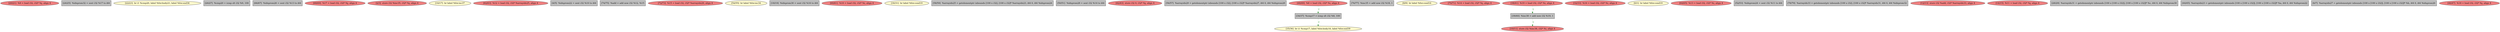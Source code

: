 
digraph G {


node898 [fillcolor=lightcoral,label="[20/21]  %9 = load i32, i32* %j, align 4",shape=ellipse,style=filled ]
node897 [fillcolor=grey,label="[24/25]  %idxprom32 = sext i32 %17 to i64",shape=rectangle,style=filled ]
node899 [fillcolor=lemonchiffon,label="[22/23]  br i1 %cmp20, label %for.body21, label %for.end36",shape=ellipse,style=filled ]
node896 [fillcolor=grey,label="[26/27]  %cmp20 = icmp slt i32 %9, 100",shape=rectangle,style=filled ]
node874 [fillcolor=grey,label="[66/67]  %idxprom26 = sext i32 %13 to i64",shape=rectangle,style=filled ]
node875 [fillcolor=lightcoral,label="[68/69]  %17 = load i32, i32* %j, align 4",shape=ellipse,style=filled ]
node869 [fillcolor=lightcoral,label="[2/3]  store i32 %inc35, i32* %j, align 4",shape=ellipse,style=filled ]
node865 [fillcolor=lemonchiffon,label="[16/17]  br label %for.inc37",shape=ellipse,style=filled ]
node885 [fillcolor=lightcoral,label="[62/63]  %12 = load i32, i32* %arrayidx25, align 4",shape=ellipse,style=filled ]
node870 [fillcolor=grey,label="[4/5]  %idxprom22 = sext i32 %10 to i64",shape=rectangle,style=filled ]
node882 [fillcolor=grey,label="[74/75]  %add = add nsw i32 %12, %15",shape=rectangle,style=filled ]
node887 [fillcolor=lightcoral,label="[72/73]  %15 = load i32, i32* %arrayidx29, align 4",shape=ellipse,style=filled ]
node867 [fillcolor=lemonchiffon,label="[54/55]  br label %for.inc34",shape=ellipse,style=filled ]
node866 [fillcolor=grey,label="[18/19]  %idxprom30 = sext i32 %16 to i64",shape=rectangle,style=filled ]
node884 [fillcolor=lightcoral,label="[60/61]  %10 = load i32, i32* %i, align 4",shape=ellipse,style=filled ]
node863 [fillcolor=lemonchiffon,label="[30/31]  br label %for.cond19",shape=ellipse,style=filled ]
node883 [fillcolor=grey,label="[58/59]  %arrayidx25 = getelementptr inbounds [100 x i32], [100 x i32]* %arrayidx23, i64 0, i64 %idxprom24",shape=rectangle,style=filled ]
node873 [fillcolor=grey,label="[50/51]  %idxprom28 = sext i32 %14 to i64",shape=rectangle,style=filled ]
node889 [fillcolor=lightcoral,label="[42/43]  store i32 0, i32* %j, align 4",shape=ellipse,style=filled ]
node868 [fillcolor=grey,label="[56/57]  %arrayidx29 = getelementptr inbounds [100 x i32], [100 x i32]* %arrayidx27, i64 0, i64 %idxprom28",shape=rectangle,style=filled ]
node872 [fillcolor=lightcoral,label="[48/49]  %8 = load i32, i32* %i, align 4",shape=ellipse,style=filled ]
node880 [fillcolor=grey,label="[76/77]  %inc35 = add nsw i32 %18, 1",shape=rectangle,style=filled ]
node860 [fillcolor=lemonchiffon,label="[8/9]  br label %for.cond16",shape=ellipse,style=filled ]
node886 [fillcolor=lightcoral,label="[70/71]  %14 = load i32, i32* %j, align 4",shape=ellipse,style=filled ]
node861 [fillcolor=lightcoral,label="[10/11]  store i32 %inc38, i32* %i, align 4",shape=ellipse,style=filled ]
node864 [fillcolor=lightcoral,label="[32/33]  %16 = load i32, i32* %i, align 4",shape=ellipse,style=filled ]
node876 [fillcolor=lemonchiffon,label="[0/1]  br label %for.cond19",shape=ellipse,style=filled ]
node877 [fillcolor=lightcoral,label="[64/65]  %13 = load i32, i32* %i, align 4",shape=ellipse,style=filled ]
node878 [fillcolor=grey,label="[52/53]  %idxprom24 = sext i32 %11 to i64",shape=rectangle,style=filled ]
node879 [fillcolor=grey,label="[39/40]  %inc38 = add nsw i32 %19, 1",shape=rectangle,style=filled ]
node881 [fillcolor=grey,label="[78/79]  %arrayidx33 = getelementptr inbounds [100 x i32], [100 x i32]* %arrayidx31, i64 0, i64 %idxprom32",shape=rectangle,style=filled ]
node894 [fillcolor=lemonchiffon,label="[35/36]  br i1 %cmp17, label %for.body18, label %for.end39",shape=ellipse,style=filled ]
node862 [fillcolor=lightcoral,label="[12/13]  store i32 %add, i32* %arrayidx33, align 4",shape=ellipse,style=filled ]
node890 [fillcolor=lightcoral,label="[38/41]  %19 = load i32, i32* %i, align 4",shape=ellipse,style=filled ]
node891 [fillcolor=lightcoral,label="[14/15]  %11 = load i32, i32* %j, align 4",shape=ellipse,style=filled ]
node895 [fillcolor=grey,label="[28/29]  %arrayidx31 = getelementptr inbounds [100 x [100 x i32]], [100 x [100 x i32]]* %c, i64 0, i64 %idxprom30",shape=rectangle,style=filled ]
node888 [fillcolor=grey,label="[44/45]  %arrayidx23 = getelementptr inbounds [100 x [100 x i32]], [100 x [100 x i32]]* %a, i64 0, i64 %idxprom22",shape=rectangle,style=filled ]
node892 [fillcolor=grey,label="[34/37]  %cmp17 = icmp slt i32 %8, 100",shape=rectangle,style=filled ]
node871 [fillcolor=grey,label="[6/7]  %arrayidx27 = getelementptr inbounds [100 x [100 x i32]], [100 x [100 x i32]]* %b, i64 0, i64 %idxprom26",shape=rectangle,style=filled ]
node893 [fillcolor=lightcoral,label="[46/47]  %18 = load i32, i32* %j, align 4",shape=ellipse,style=filled ]

node872->node892 [style=dotted,color=forestgreen,label="T",fontcolor=forestgreen ]
node879->node861 [style=dotted,color=forestgreen,label="T",fontcolor=forestgreen ]
node892->node894 [style=dotted,color=forestgreen,label="T",fontcolor=forestgreen ]
node890->node879 [style=dotted,color=forestgreen,label="T",fontcolor=forestgreen ]


}
